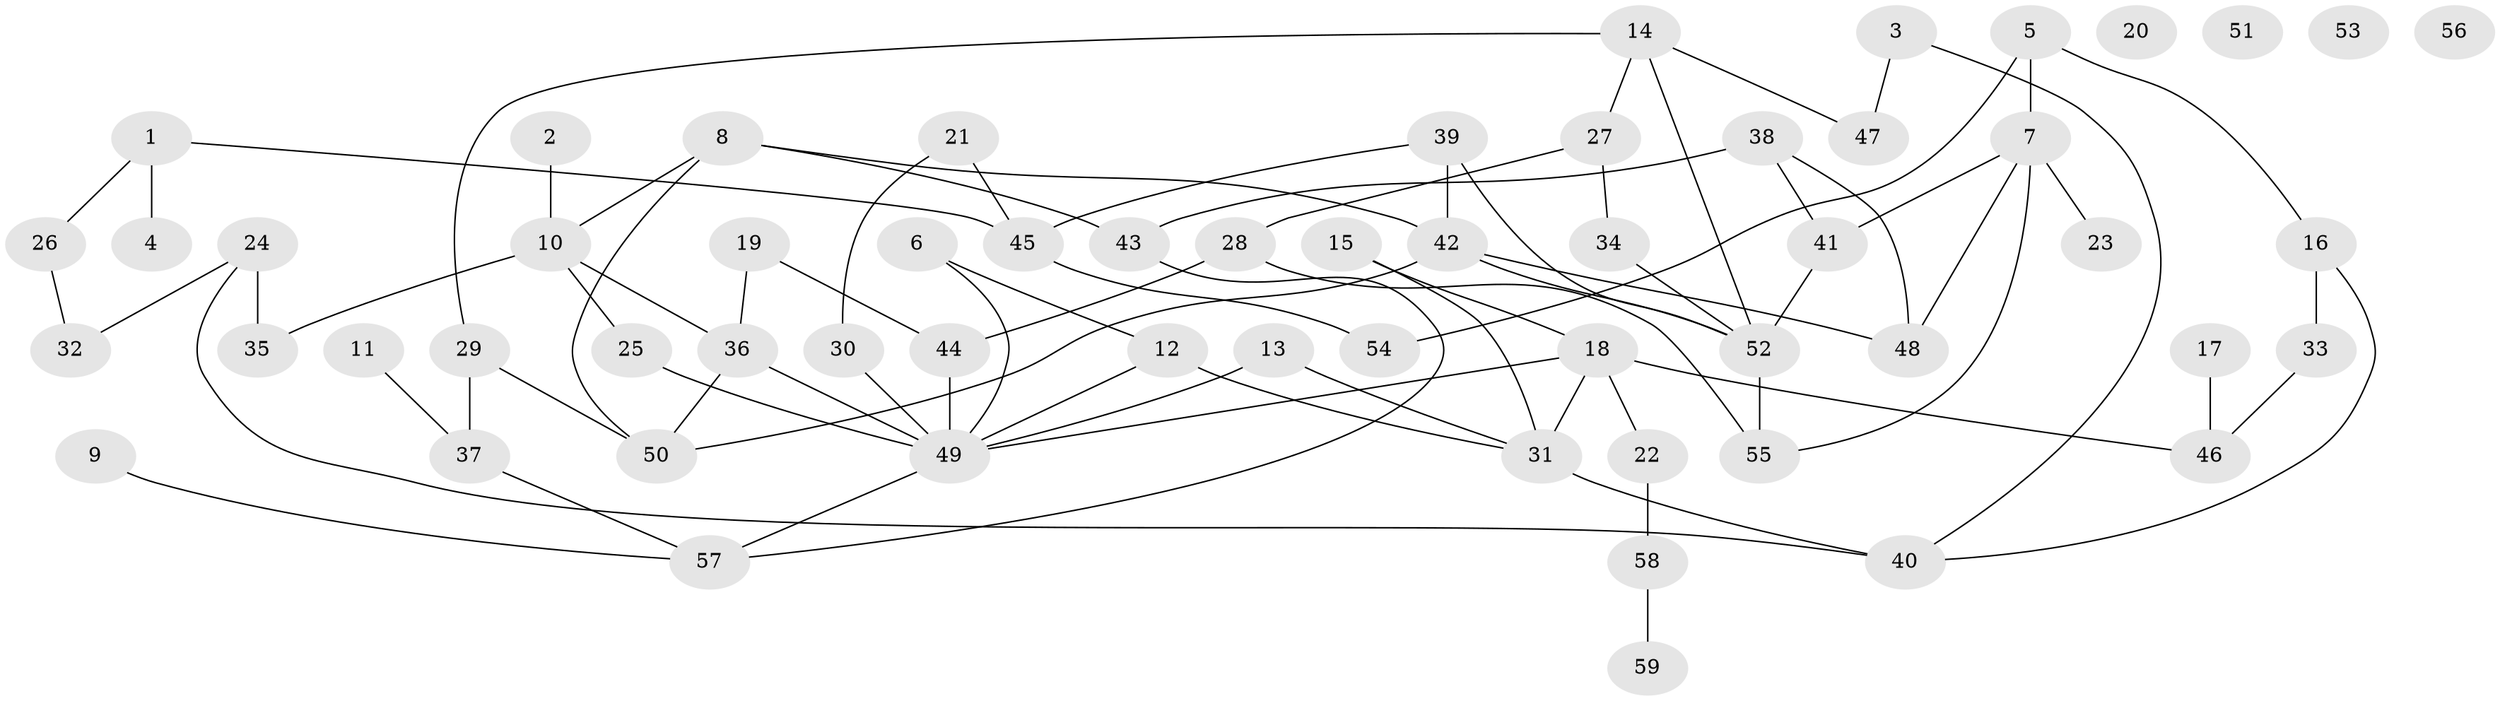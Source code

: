 // coarse degree distribution, {4: 0.19230769230769232, 3: 0.34615384615384615, 2: 0.23076923076923078, 5: 0.15384615384615385, 6: 0.038461538461538464, 1: 0.038461538461538464}
// Generated by graph-tools (version 1.1) at 2025/35/03/04/25 23:35:45]
// undirected, 59 vertices, 80 edges
graph export_dot {
  node [color=gray90,style=filled];
  1;
  2;
  3;
  4;
  5;
  6;
  7;
  8;
  9;
  10;
  11;
  12;
  13;
  14;
  15;
  16;
  17;
  18;
  19;
  20;
  21;
  22;
  23;
  24;
  25;
  26;
  27;
  28;
  29;
  30;
  31;
  32;
  33;
  34;
  35;
  36;
  37;
  38;
  39;
  40;
  41;
  42;
  43;
  44;
  45;
  46;
  47;
  48;
  49;
  50;
  51;
  52;
  53;
  54;
  55;
  56;
  57;
  58;
  59;
  1 -- 4;
  1 -- 26;
  1 -- 45;
  2 -- 10;
  3 -- 40;
  3 -- 47;
  5 -- 7;
  5 -- 16;
  5 -- 54;
  6 -- 12;
  6 -- 49;
  7 -- 23;
  7 -- 41;
  7 -- 48;
  7 -- 55;
  8 -- 10;
  8 -- 42;
  8 -- 43;
  8 -- 50;
  9 -- 57;
  10 -- 25;
  10 -- 35;
  10 -- 36;
  11 -- 37;
  12 -- 31;
  12 -- 49;
  13 -- 31;
  13 -- 49;
  14 -- 27;
  14 -- 29;
  14 -- 47;
  14 -- 52;
  15 -- 18;
  15 -- 31;
  16 -- 33;
  16 -- 40;
  17 -- 46;
  18 -- 22;
  18 -- 31;
  18 -- 46;
  18 -- 49;
  19 -- 36;
  19 -- 44;
  21 -- 30;
  21 -- 45;
  22 -- 58;
  24 -- 32;
  24 -- 35;
  24 -- 40;
  25 -- 49;
  26 -- 32;
  27 -- 28;
  27 -- 34;
  28 -- 44;
  28 -- 55;
  29 -- 37;
  29 -- 50;
  30 -- 49;
  31 -- 40;
  33 -- 46;
  34 -- 52;
  36 -- 49;
  36 -- 50;
  37 -- 57;
  38 -- 41;
  38 -- 43;
  38 -- 48;
  39 -- 42;
  39 -- 45;
  39 -- 52;
  41 -- 52;
  42 -- 48;
  42 -- 50;
  42 -- 52;
  43 -- 57;
  44 -- 49;
  45 -- 54;
  49 -- 57;
  52 -- 55;
  58 -- 59;
}
